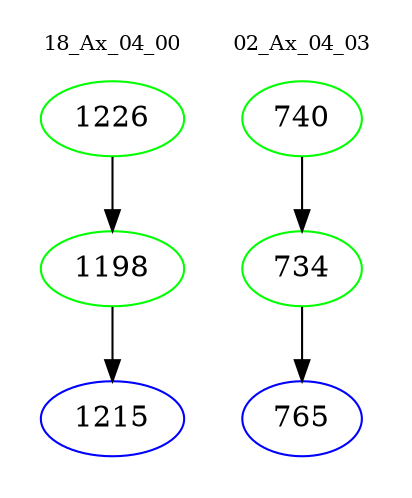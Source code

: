 digraph{
subgraph cluster_0 {
color = white
label = "18_Ax_04_00";
fontsize=10;
T0_1226 [label="1226", color="green"]
T0_1226 -> T0_1198 [color="black"]
T0_1198 [label="1198", color="green"]
T0_1198 -> T0_1215 [color="black"]
T0_1215 [label="1215", color="blue"]
}
subgraph cluster_1 {
color = white
label = "02_Ax_04_03";
fontsize=10;
T1_740 [label="740", color="green"]
T1_740 -> T1_734 [color="black"]
T1_734 [label="734", color="green"]
T1_734 -> T1_765 [color="black"]
T1_765 [label="765", color="blue"]
}
}
